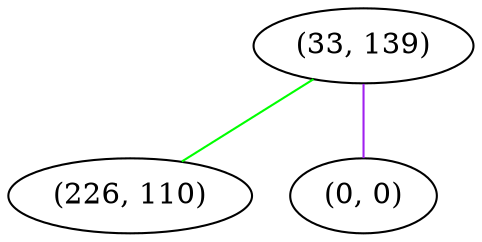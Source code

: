 graph "" {
"(33, 139)";
"(226, 110)";
"(0, 0)";
"(33, 139)" -- "(226, 110)"  [color=green, key=0, weight=2];
"(33, 139)" -- "(0, 0)"  [color=purple, key=0, weight=4];
}
